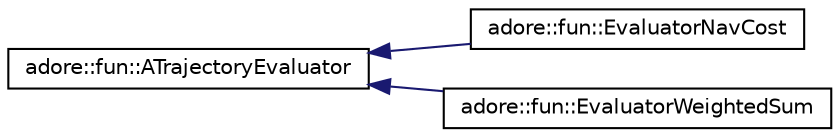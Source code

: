 digraph "Graphical Class Hierarchy"
{
 // LATEX_PDF_SIZE
  edge [fontname="Helvetica",fontsize="10",labelfontname="Helvetica",labelfontsize="10"];
  node [fontname="Helvetica",fontsize="10",shape=record];
  rankdir="LR";
  Node0 [label="adore::fun::ATrajectoryEvaluator",height=0.2,width=0.4,color="black", fillcolor="white", style="filled",URL="$classadore_1_1fun_1_1ATrajectoryEvaluator.html",tooltip=" "];
  Node0 -> Node1 [dir="back",color="midnightblue",fontsize="10",style="solid",fontname="Helvetica"];
  Node1 [label="adore::fun::EvaluatorNavCost",height=0.2,width=0.4,color="black", fillcolor="white", style="filled",URL="$classadore_1_1fun_1_1EvaluatorNavCost.html",tooltip=" "];
  Node0 -> Node2 [dir="back",color="midnightblue",fontsize="10",style="solid",fontname="Helvetica"];
  Node2 [label="adore::fun::EvaluatorWeightedSum",height=0.2,width=0.4,color="black", fillcolor="white", style="filled",URL="$classadore_1_1fun_1_1EvaluatorWeightedSum.html",tooltip=" "];
}
